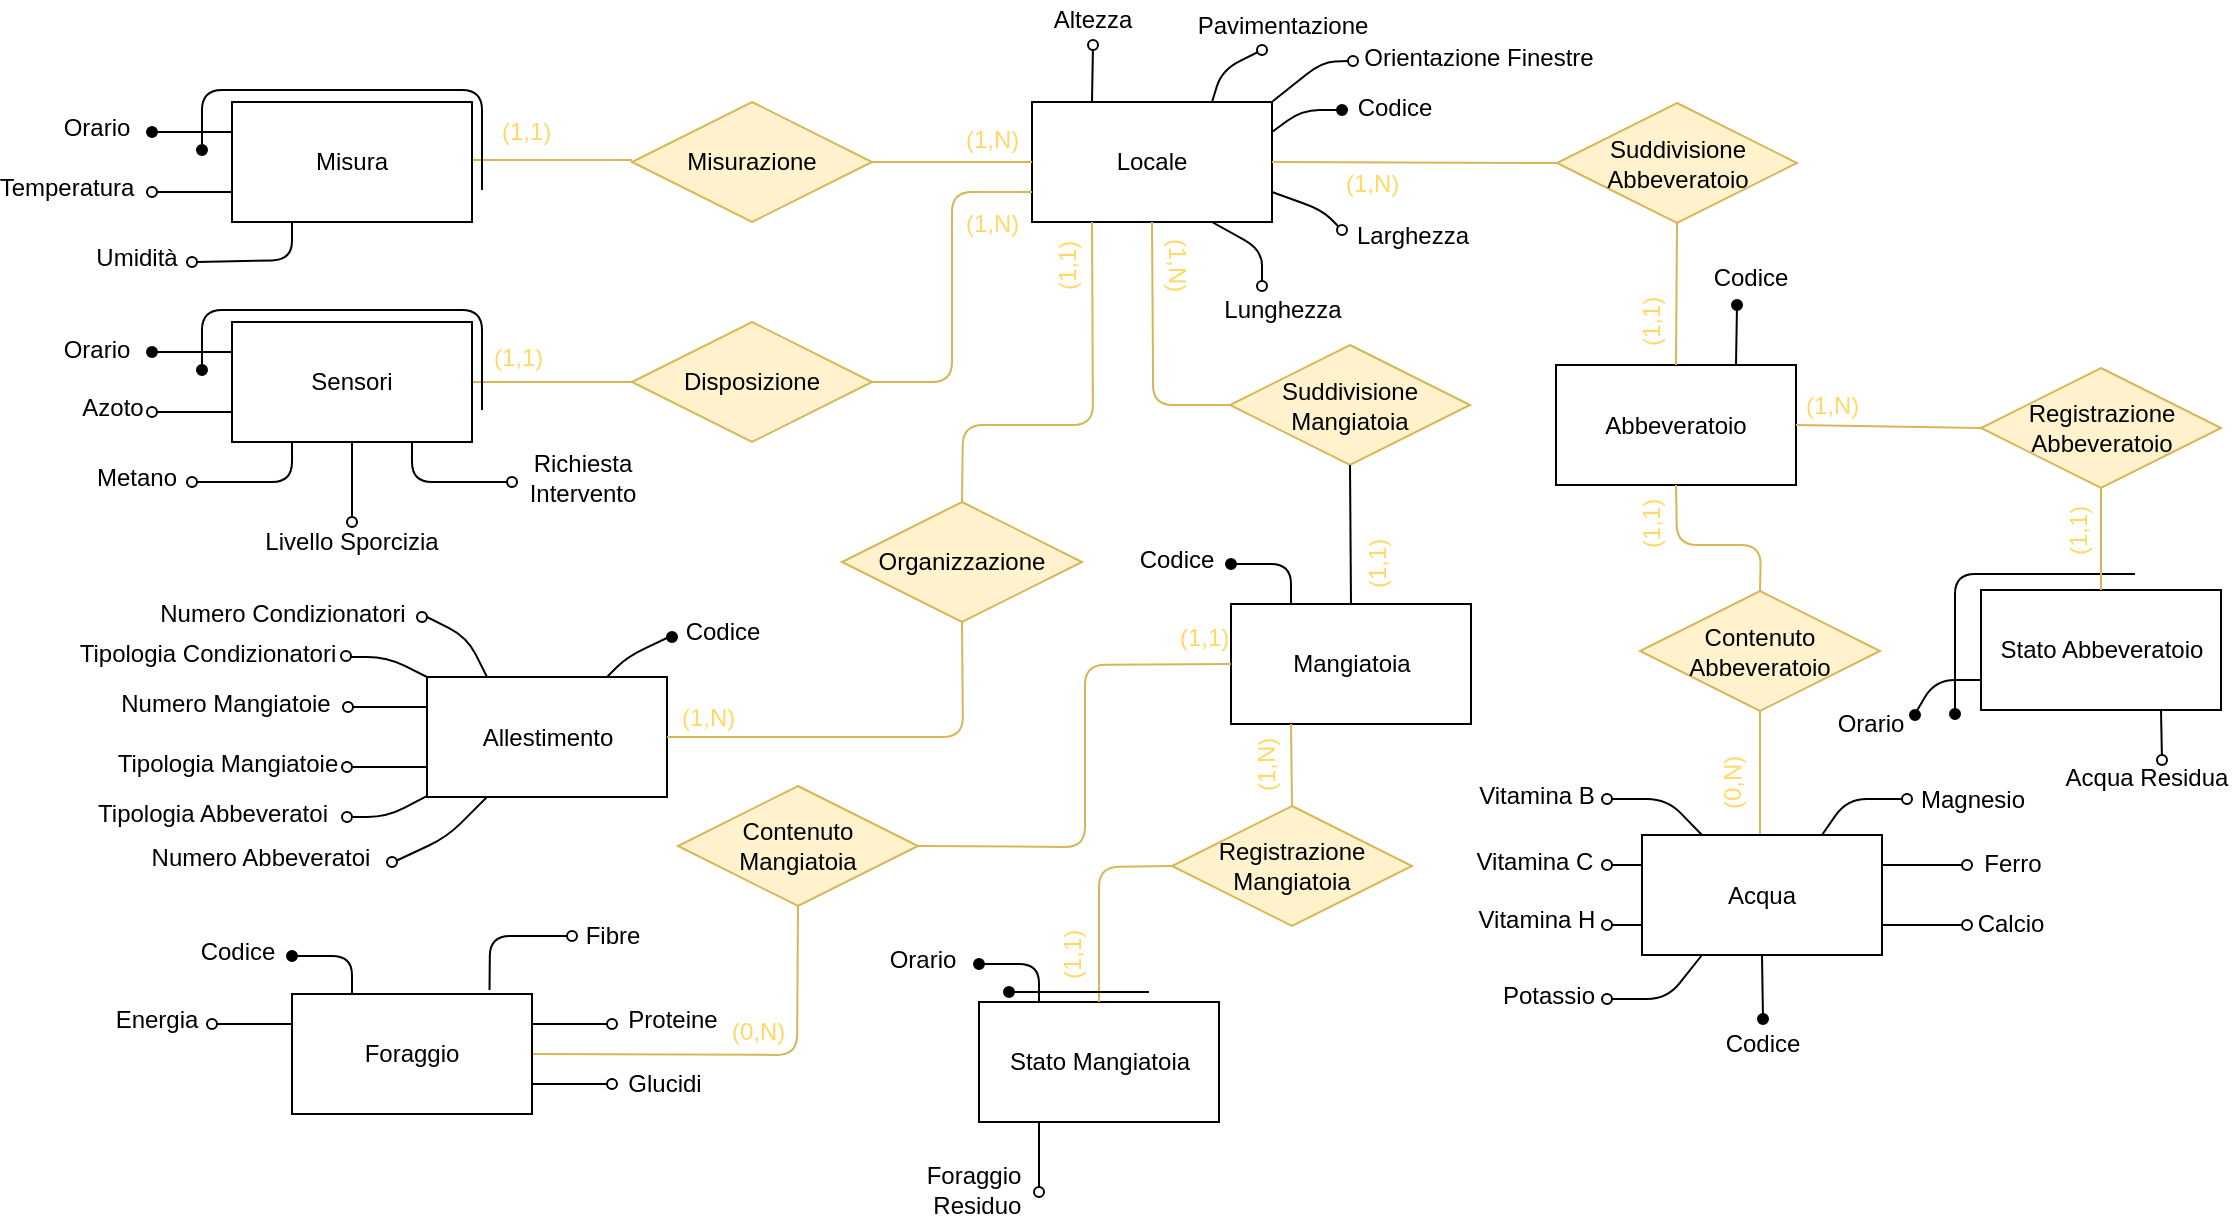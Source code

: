 <mxfile version="12.1.0" type="device" pages="1"><diagram id="N286xA00aJkE12AmxvrS" name="Page-1"><mxGraphModel dx="-965" dy="-241" grid="1" gridSize="10" guides="1" tooltips="1" connect="1" arrows="1" fold="1" page="1" pageScale="1" pageWidth="1654" pageHeight="1169" math="0" shadow="0"><root><mxCell id="0"/><mxCell id="1" parent="0"/><mxCell id="lcgIWPVXvWlQj9wDEpkj-109" value="&lt;font style=&quot;font-size: 12px&quot;&gt;Codice&lt;/font&gt;" style="text;html=1;strokeColor=none;fillColor=none;align=center;verticalAlign=middle;whiteSpace=wrap;rounded=0;" parent="1" vertex="1"><mxGeometry x="2108" y="1596" width="45" height="20" as="geometry"/></mxCell><mxCell id="Yu1iAKXQhkWqBQkgz5I7-27" value="Locale" style="rounded=0;whiteSpace=wrap;html=1;" parent="1" vertex="1"><mxGeometry x="2285" y="1341" width="120" height="60" as="geometry"/></mxCell><mxCell id="Yu1iAKXQhkWqBQkgz5I7-47" value="" style="endArrow=none;html=1;exitX=0;exitY=0.75;exitDx=0;exitDy=0;fillColor=#fff2cc;strokeColor=#d6b656;" parent="1" source="Yu1iAKXQhkWqBQkgz5I7-27" edge="1"><mxGeometry width="50" height="50" relative="1" as="geometry"><mxPoint x="2285" y="1380" as="sourcePoint"/><mxPoint x="2205" y="1481" as="targetPoint"/><Array as="points"><mxPoint x="2245" y="1386"/><mxPoint x="2245" y="1481"/></Array></mxGeometry></mxCell><mxCell id="Yu1iAKXQhkWqBQkgz5I7-48" value="Disposizione" style="rhombus;whiteSpace=wrap;html=1;strokeColor=#d6b656;fillColor=#fff2cc;" parent="1" vertex="1"><mxGeometry x="2085" y="1451" width="120" height="60" as="geometry"/></mxCell><mxCell id="Yu1iAKXQhkWqBQkgz5I7-49" value="Misurazione" style="rhombus;whiteSpace=wrap;html=1;strokeColor=#d6b656;fillColor=#fff2cc;" parent="1" vertex="1"><mxGeometry x="2085" y="1341" width="120" height="60" as="geometry"/></mxCell><mxCell id="Yu1iAKXQhkWqBQkgz5I7-50" value="" style="endArrow=none;html=1;exitX=0;exitY=0.5;exitDx=0;exitDy=0;fillColor=#fff2cc;strokeColor=#d6b656;entryX=1;entryY=0.5;entryDx=0;entryDy=0;" parent="1" source="Yu1iAKXQhkWqBQkgz5I7-48" target="Yu1iAKXQhkWqBQkgz5I7-53" edge="1"><mxGeometry width="50" height="50" relative="1" as="geometry"><mxPoint x="2045" y="1461" as="sourcePoint"/><mxPoint x="2005" y="1421" as="targetPoint"/></mxGeometry></mxCell><mxCell id="Yu1iAKXQhkWqBQkgz5I7-51" value="" style="endArrow=none;html=1;exitX=0;exitY=0.5;exitDx=0;exitDy=0;fillColor=#fff2cc;strokeColor=#d6b656;" parent="1" edge="1"><mxGeometry width="50" height="50" relative="1" as="geometry"><mxPoint x="2085" y="1370" as="sourcePoint"/><mxPoint x="2005" y="1370" as="targetPoint"/></mxGeometry></mxCell><mxCell id="Yu1iAKXQhkWqBQkgz5I7-52" value="Misura" style="rounded=0;whiteSpace=wrap;html=1;" parent="1" vertex="1"><mxGeometry x="1885" y="1341" width="120" height="60" as="geometry"/></mxCell><mxCell id="Yu1iAKXQhkWqBQkgz5I7-53" value="Sensori" style="rounded=0;whiteSpace=wrap;html=1;" parent="1" vertex="1"><mxGeometry x="1885" y="1451" width="120" height="60" as="geometry"/></mxCell><mxCell id="Yu1iAKXQhkWqBQkgz5I7-54" value="Organizzazione" style="rhombus;whiteSpace=wrap;html=1;strokeColor=#d6b656;fillColor=#fff2cc;" parent="1" vertex="1"><mxGeometry x="2190" y="1541" width="120" height="60" as="geometry"/></mxCell><mxCell id="Yu1iAKXQhkWqBQkgz5I7-56" value="" style="endArrow=none;html=1;entryX=0.5;entryY=0;entryDx=0;entryDy=0;fillColor=#fff2cc;strokeColor=#d6b656;exitX=0.25;exitY=1;exitDx=0;exitDy=0;" parent="1" source="Yu1iAKXQhkWqBQkgz5I7-27" edge="1" target="Yu1iAKXQhkWqBQkgz5I7-54"><mxGeometry width="50" height="50" relative="1" as="geometry"><mxPoint x="2345" y="1481" as="sourcePoint"/><mxPoint x="2345" y="1481" as="targetPoint"/><Array as="points"><mxPoint x="2315.5" y="1502.5"/><mxPoint x="2250.5" y="1502.5"/></Array></mxGeometry></mxCell><mxCell id="Yu1iAKXQhkWqBQkgz5I7-58" value="Allestimento" style="rounded=0;whiteSpace=wrap;html=1;" parent="1" vertex="1"><mxGeometry x="1982.5" y="1628.5" width="120" height="60" as="geometry"/></mxCell><mxCell id="Yu1iAKXQhkWqBQkgz5I7-64" value="Abbeveratoio" style="rounded=0;whiteSpace=wrap;html=1;" parent="1" vertex="1"><mxGeometry x="2547" y="1472.5" width="120" height="60" as="geometry"/></mxCell><mxCell id="Yu1iAKXQhkWqBQkgz5I7-66" value="Mangiatoia" style="rounded=0;whiteSpace=wrap;html=1;" parent="1" vertex="1"><mxGeometry x="2384.5" y="1592" width="120" height="60" as="geometry"/></mxCell><mxCell id="Yu1iAKXQhkWqBQkgz5I7-68" value="Registrazione&lt;br&gt;Mangiatoia" style="rhombus;whiteSpace=wrap;html=1;strokeColor=#d6b656;fillColor=#fff2cc;" parent="1" vertex="1"><mxGeometry x="2355" y="1693" width="120" height="60" as="geometry"/></mxCell><mxCell id="Yu1iAKXQhkWqBQkgz5I7-69" value="Stato Mangiatoia" style="rounded=0;whiteSpace=wrap;html=1;" parent="1" vertex="1"><mxGeometry x="2258.5" y="1791" width="120" height="60" as="geometry"/></mxCell><mxCell id="Yu1iAKXQhkWqBQkgz5I7-70" value="" style="endArrow=none;html=1;entryX=0.5;entryY=0;entryDx=0;entryDy=0;fillColor=#fff2cc;strokeColor=#d6b656;exitX=0;exitY=0.5;exitDx=0;exitDy=0;" parent="1" edge="1" target="Yu1iAKXQhkWqBQkgz5I7-69" source="Yu1iAKXQhkWqBQkgz5I7-68"><mxGeometry width="50" height="50" relative="1" as="geometry"><mxPoint x="2584.5" y="1811" as="sourcePoint"/><mxPoint x="2584.5" y="1731" as="targetPoint"/><Array as="points"><mxPoint x="2318.5" y="1723.5"/></Array></mxGeometry></mxCell><mxCell id="Yu1iAKXQhkWqBQkgz5I7-71" value="" style="endArrow=none;html=1;entryX=0;entryY=0.5;entryDx=0;entryDy=0;fillColor=#fff2cc;strokeColor=#d6b656;exitX=1;exitY=0.5;exitDx=0;exitDy=0;" parent="1" source="Yu1iAKXQhkWqBQkgz5I7-72" target="Yu1iAKXQhkWqBQkgz5I7-66" edge="1"><mxGeometry width="50" height="50" relative="1" as="geometry"><mxPoint x="2304.5" y="1672" as="sourcePoint"/><mxPoint x="2234.5" y="1621" as="targetPoint"/><Array as="points"><mxPoint x="2311.5" y="1713.5"/><mxPoint x="2311.5" y="1622.5"/></Array></mxGeometry></mxCell><mxCell id="Yu1iAKXQhkWqBQkgz5I7-72" value="Contenuto&lt;br&gt;Mangiatoia" style="rhombus;whiteSpace=wrap;html=1;strokeColor=#d6b656;fillColor=#fff2cc;" parent="1" vertex="1"><mxGeometry x="2108" y="1683" width="120" height="60" as="geometry"/></mxCell><mxCell id="Yu1iAKXQhkWqBQkgz5I7-73" value="" style="endArrow=none;html=1;entryX=1;entryY=0.5;entryDx=0;entryDy=0;fillColor=#fff2cc;strokeColor=#d6b656;exitX=0.5;exitY=1;exitDx=0;exitDy=0;" parent="1" source="Yu1iAKXQhkWqBQkgz5I7-72" edge="1" target="Yu1iAKXQhkWqBQkgz5I7-74"><mxGeometry width="50" height="50" relative="1" as="geometry"><mxPoint x="2304.5" y="1811" as="sourcePoint"/><mxPoint x="2304.5" y="1811" as="targetPoint"/><Array as="points"><mxPoint x="2167.5" y="1817.5"/></Array></mxGeometry></mxCell><mxCell id="Yu1iAKXQhkWqBQkgz5I7-74" value="Foraggio" style="rounded=0;whiteSpace=wrap;html=1;" parent="1" vertex="1"><mxGeometry x="1915" y="1787" width="120" height="60" as="geometry"/></mxCell><mxCell id="Yu1iAKXQhkWqBQkgz5I7-137" value="" style="endArrow=none;html=1;entryX=0;entryY=0.5;entryDx=0;entryDy=0;fillColor=#fff2cc;strokeColor=#d6b656;" parent="1" target="Yu1iAKXQhkWqBQkgz5I7-27" edge="1"><mxGeometry width="50" height="50" relative="1" as="geometry"><mxPoint x="2205" y="1371" as="sourcePoint"/><mxPoint x="2245" y="1361" as="targetPoint"/></mxGeometry></mxCell><mxCell id="lcgIWPVXvWlQj9wDEpkj-84" value="&lt;font style=&quot;font-size: 12px&quot;&gt;Codice&lt;/font&gt;" style="text;html=1;strokeColor=none;fillColor=none;align=center;verticalAlign=middle;whiteSpace=wrap;rounded=0;" parent="1" vertex="1"><mxGeometry x="2443.5" y="1333.5" width="45" height="20" as="geometry"/></mxCell><mxCell id="lcgIWPVXvWlQj9wDEpkj-94" value="&lt;font style=&quot;font-size: 12px&quot;&gt;Larghezza&lt;/font&gt;" style="text;html=1;strokeColor=none;fillColor=none;align=center;verticalAlign=middle;whiteSpace=wrap;rounded=0;" parent="1" vertex="1"><mxGeometry x="2452.5" y="1397.5" width="45" height="20" as="geometry"/></mxCell><mxCell id="lcgIWPVXvWlQj9wDEpkj-97" value="&lt;font style=&quot;font-size: 12px&quot;&gt;Lunghezza&lt;/font&gt;" style="text;html=1;strokeColor=none;fillColor=none;align=center;verticalAlign=middle;whiteSpace=wrap;rounded=0;" parent="1" vertex="1"><mxGeometry x="2388" y="1435" width="45" height="20" as="geometry"/></mxCell><mxCell id="lcgIWPVXvWlQj9wDEpkj-100" value="&lt;font style=&quot;font-size: 12px&quot;&gt;Altezza&lt;/font&gt;" style="text;html=1;strokeColor=none;fillColor=none;align=center;verticalAlign=middle;whiteSpace=wrap;rounded=0;" parent="1" vertex="1"><mxGeometry x="2293" y="1290" width="45" height="20" as="geometry"/></mxCell><mxCell id="lcgIWPVXvWlQj9wDEpkj-102" value="" style="ellipse;whiteSpace=wrap;html=1;aspect=fixed;" parent="1" vertex="1"><mxGeometry x="2443.0" y="1318" width="5" height="5" as="geometry"/></mxCell><mxCell id="lcgIWPVXvWlQj9wDEpkj-103" value="&lt;font style=&quot;font-size: 12px&quot;&gt;Orientazione Finestre&lt;/font&gt;" style="text;html=1;strokeColor=none;fillColor=none;align=center;verticalAlign=middle;whiteSpace=wrap;rounded=0;" parent="1" vertex="1"><mxGeometry x="2440" y="1308.5" width="137" height="20" as="geometry"/></mxCell><mxCell id="lcgIWPVXvWlQj9wDEpkj-105" value="&lt;font style=&quot;font-size: 12px&quot;&gt;Pavimentazione&lt;/font&gt;" style="text;html=1;strokeColor=none;fillColor=none;align=center;verticalAlign=middle;whiteSpace=wrap;rounded=0;" parent="1" vertex="1"><mxGeometry x="2387.5" y="1293" width="45" height="20" as="geometry"/></mxCell><mxCell id="lcgIWPVXvWlQj9wDEpkj-107" value="" style="endArrow=none;html=1;exitX=0.75;exitY=0;exitDx=0;exitDy=0;" parent="1" source="Yu1iAKXQhkWqBQkgz5I7-58" edge="1"><mxGeometry width="50" height="50" relative="1" as="geometry"><mxPoint x="2052.5" y="1628.5" as="sourcePoint"/><mxPoint x="2103.5" y="1608.5" as="targetPoint"/><Array as="points"><mxPoint x="2082.5" y="1618.5"/></Array></mxGeometry></mxCell><mxCell id="lcgIWPVXvWlQj9wDEpkj-108" value="" style="ellipse;whiteSpace=wrap;html=1;aspect=fixed;fillColor=#080808;" parent="1" vertex="1"><mxGeometry x="2102.5" y="1606" width="5" height="5" as="geometry"/></mxCell><mxCell id="lcgIWPVXvWlQj9wDEpkj-115" value="&lt;font style=&quot;font-size: 12px&quot;&gt;Numero Mangiatoie&lt;/font&gt;" style="text;html=1;strokeColor=none;fillColor=none;align=center;verticalAlign=middle;whiteSpace=wrap;rounded=0;" parent="1" vertex="1"><mxGeometry x="1827.5" y="1631.5" width="108" height="20" as="geometry"/></mxCell><mxCell id="lcgIWPVXvWlQj9wDEpkj-123" value="" style="endArrow=none;html=1;entryX=0;entryY=0.25;entryDx=0;entryDy=0;" parent="1" target="Yu1iAKXQhkWqBQkgz5I7-58" edge="1"><mxGeometry width="50" height="50" relative="1" as="geometry"><mxPoint x="1942.5" y="1643.5" as="sourcePoint"/><mxPoint x="1992.5" y="1638.5" as="targetPoint"/></mxGeometry></mxCell><mxCell id="lcgIWPVXvWlQj9wDEpkj-124" value="" style="ellipse;whiteSpace=wrap;html=1;aspect=fixed;" parent="1" vertex="1"><mxGeometry x="1940.5" y="1641" width="5" height="5" as="geometry"/></mxCell><mxCell id="lcgIWPVXvWlQj9wDEpkj-125" value="" style="endArrow=none;html=1;entryX=0;entryY=0.75;entryDx=0;entryDy=0;" parent="1" target="Yu1iAKXQhkWqBQkgz5I7-58" edge="1"><mxGeometry width="50" height="50" relative="1" as="geometry"><mxPoint x="1942.5" y="1673.5" as="sourcePoint"/><mxPoint x="1962.5" y="1658.5" as="targetPoint"/></mxGeometry></mxCell><mxCell id="lcgIWPVXvWlQj9wDEpkj-126" value="&lt;font style=&quot;font-size: 12px&quot;&gt;Tipologia Mangiatoie&lt;/font&gt;" style="text;html=1;strokeColor=none;fillColor=none;align=center;verticalAlign=middle;whiteSpace=wrap;rounded=0;" parent="1" vertex="1"><mxGeometry x="1822.5" y="1661.5" width="120" height="20" as="geometry"/></mxCell><mxCell id="lcgIWPVXvWlQj9wDEpkj-127" value="" style="ellipse;whiteSpace=wrap;html=1;aspect=fixed;" parent="1" vertex="1"><mxGeometry x="1940.0" y="1671" width="5" height="5" as="geometry"/></mxCell><mxCell id="lcgIWPVXvWlQj9wDEpkj-128" value="" style="endArrow=none;html=1;exitX=0.774;exitY=0.452;exitDx=0;exitDy=0;exitPerimeter=0;" parent="1" source="lcgIWPVXvWlQj9wDEpkj-129" edge="1"><mxGeometry width="50" height="50" relative="1" as="geometry"><mxPoint x="2012.5" y="1728.5" as="sourcePoint"/><mxPoint x="2012.5" y="1688.5" as="targetPoint"/><Array as="points"><mxPoint x="1992.5" y="1708.5"/></Array></mxGeometry></mxCell><mxCell id="lcgIWPVXvWlQj9wDEpkj-129" value="" style="ellipse;whiteSpace=wrap;html=1;aspect=fixed;" parent="1" vertex="1"><mxGeometry x="1962.5" y="1718.5" width="5" height="5" as="geometry"/></mxCell><mxCell id="lcgIWPVXvWlQj9wDEpkj-130" value="&lt;font style=&quot;font-size: 12px&quot;&gt;Numero Abbeveratoi&lt;/font&gt;" style="text;html=1;strokeColor=none;fillColor=none;align=center;verticalAlign=middle;whiteSpace=wrap;rounded=0;" parent="1" vertex="1"><mxGeometry x="1842.5" y="1708.5" width="113" height="20" as="geometry"/></mxCell><mxCell id="lcgIWPVXvWlQj9wDEpkj-133" value="" style="endArrow=none;html=1;entryX=-0.001;entryY=0.992;entryDx=0;entryDy=0;entryPerimeter=0;" parent="1" target="Yu1iAKXQhkWqBQkgz5I7-58" edge="1"><mxGeometry width="50" height="50" relative="1" as="geometry"><mxPoint x="1942.5" y="1698.5" as="sourcePoint"/><mxPoint x="1982.5" y="1708.5" as="targetPoint"/><Array as="points"><mxPoint x="1962.5" y="1698.5"/></Array></mxGeometry></mxCell><mxCell id="lcgIWPVXvWlQj9wDEpkj-134" value="" style="ellipse;whiteSpace=wrap;html=1;aspect=fixed;" parent="1" vertex="1"><mxGeometry x="1940.0" y="1696" width="5" height="5" as="geometry"/></mxCell><mxCell id="lcgIWPVXvWlQj9wDEpkj-135" value="&lt;font style=&quot;font-size: 12px&quot;&gt;Tipologia Abbeveratoi&lt;/font&gt;" style="text;html=1;strokeColor=none;fillColor=none;align=center;verticalAlign=middle;whiteSpace=wrap;rounded=0;" parent="1" vertex="1"><mxGeometry x="1812.5" y="1686.5" width="125" height="20" as="geometry"/></mxCell><mxCell id="lcgIWPVXvWlQj9wDEpkj-136" value="" style="endArrow=none;html=1;exitX=0.25;exitY=0;exitDx=0;exitDy=0;" parent="1" source="Yu1iAKXQhkWqBQkgz5I7-58" edge="1"><mxGeometry width="50" height="50" relative="1" as="geometry"><mxPoint x="1962.5" y="1628.5" as="sourcePoint"/><mxPoint x="1982.5" y="1598.5" as="targetPoint"/><Array as="points"><mxPoint x="2002.5" y="1608.5"/></Array></mxGeometry></mxCell><mxCell id="lcgIWPVXvWlQj9wDEpkj-137" value="" style="ellipse;whiteSpace=wrap;html=1;aspect=fixed;" parent="1" vertex="1"><mxGeometry x="1977.5" y="1596" width="5" height="5" as="geometry"/></mxCell><mxCell id="lcgIWPVXvWlQj9wDEpkj-138" value="&lt;font style=&quot;font-size: 12px&quot;&gt;Numero Condizionatori&lt;/font&gt;" style="text;html=1;strokeColor=none;fillColor=none;align=center;verticalAlign=middle;whiteSpace=wrap;rounded=0;" parent="1" vertex="1"><mxGeometry x="1846.5" y="1586.5" width="127" height="20" as="geometry"/></mxCell><mxCell id="lcgIWPVXvWlQj9wDEpkj-139" value="" style="endArrow=none;html=1;" parent="1" edge="1"><mxGeometry width="50" height="50" relative="1" as="geometry"><mxPoint x="1942.5" y="1618.5" as="sourcePoint"/><mxPoint x="1982.5" y="1628.5" as="targetPoint"/><Array as="points"><mxPoint x="1962.5" y="1618.5"/></Array></mxGeometry></mxCell><mxCell id="lcgIWPVXvWlQj9wDEpkj-140" value="" style="ellipse;whiteSpace=wrap;html=1;aspect=fixed;" parent="1" vertex="1"><mxGeometry x="1939.5" y="1615.5" width="5" height="5" as="geometry"/></mxCell><mxCell id="lcgIWPVXvWlQj9wDEpkj-141" value="&lt;font style=&quot;font-size: 12px&quot;&gt;Tipologia Condizionatori&lt;/font&gt;" style="text;html=1;strokeColor=none;fillColor=none;align=center;verticalAlign=middle;whiteSpace=wrap;rounded=0;" parent="1" vertex="1"><mxGeometry x="1802.5" y="1606.5" width="140" height="20" as="geometry"/></mxCell><mxCell id="lcgIWPVXvWlQj9wDEpkj-142" value="" style="endArrow=none;html=1;exitX=0.25;exitY=0;exitDx=0;exitDy=0;" parent="1" source="Yu1iAKXQhkWqBQkgz5I7-66" target="lcgIWPVXvWlQj9wDEpkj-144" edge="1"><mxGeometry width="50" height="50" relative="1" as="geometry"><mxPoint x="2374.5" y="1602" as="sourcePoint"/><mxPoint x="2384.5" y="1572" as="targetPoint"/><Array as="points"><mxPoint x="2414.5" y="1572"/></Array></mxGeometry></mxCell><mxCell id="lcgIWPVXvWlQj9wDEpkj-144" value="" style="ellipse;whiteSpace=wrap;html=1;aspect=fixed;fillColor=#000000;" parent="1" vertex="1"><mxGeometry x="2382" y="1569.5" width="5" height="5" as="geometry"/></mxCell><mxCell id="lcgIWPVXvWlQj9wDEpkj-145" value="&lt;font style=&quot;font-size: 12px&quot;&gt;Codice&lt;/font&gt;" style="text;html=1;strokeColor=none;fillColor=none;align=center;verticalAlign=middle;whiteSpace=wrap;rounded=0;" parent="1" vertex="1"><mxGeometry x="2334.5" y="1559.5" width="45" height="20" as="geometry"/></mxCell><mxCell id="lcgIWPVXvWlQj9wDEpkj-146" value="" style="endArrow=none;html=1;exitX=0.823;exitY=-0.033;exitDx=0;exitDy=0;exitPerimeter=0;" parent="1" source="Yu1iAKXQhkWqBQkgz5I7-74" target="lcgIWPVXvWlQj9wDEpkj-147" edge="1"><mxGeometry width="50" height="50" relative="1" as="geometry"><mxPoint x="1995" y="1798" as="sourcePoint"/><mxPoint x="2055" y="1758" as="targetPoint"/><Array as="points"><mxPoint x="2014" y="1758"/></Array></mxGeometry></mxCell><mxCell id="lcgIWPVXvWlQj9wDEpkj-147" value="" style="ellipse;whiteSpace=wrap;html=1;aspect=fixed;fillColor=#ffffff;" parent="1" vertex="1"><mxGeometry x="2052.5" y="1755.5" width="5" height="5" as="geometry"/></mxCell><mxCell id="lcgIWPVXvWlQj9wDEpkj-150" value="&lt;font style=&quot;font-size: 12px&quot;&gt;Fibre&lt;/font&gt;" style="text;html=1;strokeColor=none;fillColor=none;align=center;verticalAlign=middle;whiteSpace=wrap;rounded=0;" parent="1" vertex="1"><mxGeometry x="2052.5" y="1748" width="45" height="20" as="geometry"/></mxCell><mxCell id="lcgIWPVXvWlQj9wDEpkj-151" value="" style="endArrow=none;html=1;exitX=1;exitY=0.25;exitDx=0;exitDy=0;" parent="1" source="Yu1iAKXQhkWqBQkgz5I7-74" target="lcgIWPVXvWlQj9wDEpkj-152" edge="1"><mxGeometry width="50" height="50" relative="1" as="geometry"><mxPoint x="2085" y="1858" as="sourcePoint"/><mxPoint x="2075" y="1802" as="targetPoint"/></mxGeometry></mxCell><mxCell id="lcgIWPVXvWlQj9wDEpkj-152" value="" style="ellipse;whiteSpace=wrap;html=1;aspect=fixed;fillColor=#ffffff;" parent="1" vertex="1"><mxGeometry x="2072.5" y="1799.5" width="5" height="5" as="geometry"/></mxCell><mxCell id="lcgIWPVXvWlQj9wDEpkj-153" value="&lt;font style=&quot;font-size: 12px&quot;&gt;Proteine&lt;/font&gt;" style="text;html=1;strokeColor=none;fillColor=none;align=center;verticalAlign=middle;whiteSpace=wrap;rounded=0;" parent="1" vertex="1"><mxGeometry x="2082.5" y="1789.5" width="45" height="20" as="geometry"/></mxCell><mxCell id="lcgIWPVXvWlQj9wDEpkj-154" value="" style="endArrow=none;html=1;exitX=1;exitY=0.75;exitDx=0;exitDy=0;" parent="1" source="Yu1iAKXQhkWqBQkgz5I7-74" target="lcgIWPVXvWlQj9wDEpkj-155" edge="1"><mxGeometry width="50" height="50" relative="1" as="geometry"><mxPoint x="2035" y="1898" as="sourcePoint"/><mxPoint x="2075" y="1832" as="targetPoint"/></mxGeometry></mxCell><mxCell id="lcgIWPVXvWlQj9wDEpkj-155" value="" style="ellipse;whiteSpace=wrap;html=1;aspect=fixed;fillColor=#ffffff;" parent="1" vertex="1"><mxGeometry x="2072.5" y="1829.5" width="5" height="5" as="geometry"/></mxCell><mxCell id="lcgIWPVXvWlQj9wDEpkj-156" value="&lt;font style=&quot;font-size: 12px&quot;&gt;Glucidi&lt;/font&gt;" style="text;html=1;strokeColor=none;fillColor=none;align=center;verticalAlign=middle;whiteSpace=wrap;rounded=0;" parent="1" vertex="1"><mxGeometry x="2079" y="1822" width="45" height="20" as="geometry"/></mxCell><mxCell id="lcgIWPVXvWlQj9wDEpkj-159" value="&lt;font style=&quot;font-size: 12px&quot;&gt;Foraggio&lt;br&gt;&amp;nbsp;Residuo&lt;/font&gt;" style="text;html=1;strokeColor=none;fillColor=none;align=center;verticalAlign=middle;whiteSpace=wrap;rounded=0;" parent="1" vertex="1"><mxGeometry x="2231" y="1874.5" width="50" height="20" as="geometry"/></mxCell><mxCell id="lcgIWPVXvWlQj9wDEpkj-161" value="" style="endArrow=none;html=1;exitX=0.25;exitY=0;exitDx=0;exitDy=0;" parent="1" source="Yu1iAKXQhkWqBQkgz5I7-69" target="lcgIWPVXvWlQj9wDEpkj-162" edge="1"><mxGeometry width="50" height="50" relative="1" as="geometry"><mxPoint x="2218.5" y="1792" as="sourcePoint"/><mxPoint x="2258.5" y="1772" as="targetPoint"/><Array as="points"><mxPoint x="2288.5" y="1772"/></Array></mxGeometry></mxCell><mxCell id="lcgIWPVXvWlQj9wDEpkj-162" value="" style="ellipse;whiteSpace=wrap;html=1;aspect=fixed;fillColor=#000000;" parent="1" vertex="1"><mxGeometry x="2256" y="1769.5" width="5" height="5" as="geometry"/></mxCell><mxCell id="lcgIWPVXvWlQj9wDEpkj-163" value="" style="endArrow=none;html=1;exitX=0.25;exitY=1;exitDx=0;exitDy=0;" parent="1" source="Yu1iAKXQhkWqBQkgz5I7-69" target="-AfchcOz2T6cdud4S5HX-6" edge="1"><mxGeometry width="50" height="50" relative="1" as="geometry"><mxPoint x="2261" y="1917.5" as="sourcePoint"/><mxPoint x="2288.5" y="1886" as="targetPoint"/><Array as="points"/></mxGeometry></mxCell><mxCell id="lcgIWPVXvWlQj9wDEpkj-176" value="" style="endArrow=none;html=1;exitX=0.25;exitY=0;exitDx=0;exitDy=0;" parent="1" source="Yu1iAKXQhkWqBQkgz5I7-74" target="lcgIWPVXvWlQj9wDEpkj-177" edge="1"><mxGeometry width="50" height="50" relative="1" as="geometry"><mxPoint x="1895" y="1778" as="sourcePoint"/><mxPoint x="1915" y="1768" as="targetPoint"/><Array as="points"><mxPoint x="1945" y="1768"/></Array></mxGeometry></mxCell><mxCell id="lcgIWPVXvWlQj9wDEpkj-177" value="" style="ellipse;whiteSpace=wrap;html=1;aspect=fixed;fillColor=#000000;" parent="1" vertex="1"><mxGeometry x="1912.5" y="1765.5" width="5" height="5" as="geometry"/></mxCell><mxCell id="lcgIWPVXvWlQj9wDEpkj-180" value="&lt;font style=&quot;font-size: 12px&quot;&gt;Codice&lt;/font&gt;" style="text;html=1;strokeColor=none;fillColor=none;align=center;verticalAlign=middle;whiteSpace=wrap;rounded=0;" parent="1" vertex="1"><mxGeometry x="1862.5" y="1756" width="50" height="20" as="geometry"/></mxCell><mxCell id="lcgIWPVXvWlQj9wDEpkj-181" value="&lt;font&gt;&lt;font style=&quot;font-size: 12px&quot;&gt;Orario&lt;/font&gt;&lt;br&gt;&lt;/font&gt;" style="text;html=1;strokeColor=none;fillColor=none;align=center;verticalAlign=middle;whiteSpace=wrap;rounded=0;" parent="1" vertex="1"><mxGeometry x="2207.5" y="1759.5" width="45" height="20" as="geometry"/></mxCell><mxCell id="lcgIWPVXvWlQj9wDEpkj-182" value="" style="endArrow=none;html=1;entryX=0;entryY=0.25;entryDx=0;entryDy=0;" parent="1" source="lcgIWPVXvWlQj9wDEpkj-183" target="Yu1iAKXQhkWqBQkgz5I7-74" edge="1"><mxGeometry width="50" height="50" relative="1" as="geometry"><mxPoint x="1875" y="1802" as="sourcePoint"/><mxPoint x="1895" y="1828" as="targetPoint"/></mxGeometry></mxCell><mxCell id="lcgIWPVXvWlQj9wDEpkj-183" value="" style="ellipse;whiteSpace=wrap;html=1;aspect=fixed;fillColor=#ffffff;" parent="1" vertex="1"><mxGeometry x="1872.5" y="1799.5" width="5" height="5" as="geometry"/></mxCell><mxCell id="lcgIWPVXvWlQj9wDEpkj-184" value="&lt;font style=&quot;font-size: 12px&quot;&gt;Energia&lt;/font&gt;" style="text;html=1;strokeColor=none;fillColor=none;align=center;verticalAlign=middle;whiteSpace=wrap;rounded=0;" parent="1" vertex="1"><mxGeometry x="1825" y="1789.5" width="45" height="20" as="geometry"/></mxCell><mxCell id="lcgIWPVXvWlQj9wDEpkj-188" value="" style="endArrow=none;html=1;exitX=0.75;exitY=0;exitDx=0;exitDy=0;" parent="1" source="Yu1iAKXQhkWqBQkgz5I7-64" target="9r76wQlpoqPoJk7xaCrf-9" edge="1"><mxGeometry width="50" height="50" relative="1" as="geometry"><mxPoint x="2775" y="1621" as="sourcePoint"/><mxPoint x="2637.5" y="1442.5" as="targetPoint"/></mxGeometry></mxCell><mxCell id="lcgIWPVXvWlQj9wDEpkj-190" value="&lt;font style=&quot;font-size: 12px&quot;&gt;Codice&lt;/font&gt;" style="text;html=1;strokeColor=none;fillColor=none;align=center;verticalAlign=middle;whiteSpace=wrap;rounded=0;" parent="1" vertex="1"><mxGeometry x="2622" y="1418.5" width="45" height="20" as="geometry"/></mxCell><mxCell id="lcgIWPVXvWlQj9wDEpkj-200" value="" style="endArrow=none;html=1;entryX=0;entryY=0.25;entryDx=0;entryDy=0;" parent="1" source="lcgIWPVXvWlQj9wDEpkj-201" target="Yu1iAKXQhkWqBQkgz5I7-52" edge="1"><mxGeometry width="50" height="50" relative="1" as="geometry"><mxPoint x="1845" y="1356" as="sourcePoint"/><mxPoint x="1875" y="1341" as="targetPoint"/></mxGeometry></mxCell><mxCell id="lcgIWPVXvWlQj9wDEpkj-201" value="" style="ellipse;whiteSpace=wrap;html=1;aspect=fixed;fillColor=#000000;" parent="1" vertex="1"><mxGeometry x="1842.5" y="1353.5" width="5" height="5" as="geometry"/></mxCell><mxCell id="lcgIWPVXvWlQj9wDEpkj-202" value="&lt;font style=&quot;font-size: 12px&quot;&gt;Orario&lt;/font&gt;" style="text;html=1;strokeColor=none;fillColor=none;align=center;verticalAlign=middle;whiteSpace=wrap;rounded=0;" parent="1" vertex="1"><mxGeometry x="1795" y="1343.5" width="45" height="20" as="geometry"/></mxCell><mxCell id="lcgIWPVXvWlQj9wDEpkj-203" value="" style="endArrow=none;html=1;entryX=0;entryY=0.75;entryDx=0;entryDy=0;" parent="1" source="lcgIWPVXvWlQj9wDEpkj-204" target="Yu1iAKXQhkWqBQkgz5I7-52" edge="1"><mxGeometry width="50" height="50" relative="1" as="geometry"><mxPoint x="1845" y="1386" as="sourcePoint"/><mxPoint x="1895" y="1381" as="targetPoint"/></mxGeometry></mxCell><mxCell id="lcgIWPVXvWlQj9wDEpkj-204" value="" style="ellipse;whiteSpace=wrap;html=1;aspect=fixed;fillColor=#ffffff;" parent="1" vertex="1"><mxGeometry x="1842.5" y="1383.5" width="5" height="5" as="geometry"/></mxCell><mxCell id="lcgIWPVXvWlQj9wDEpkj-205" value="&lt;font style=&quot;font-size: 12px&quot;&gt;Temperatura&lt;/font&gt;" style="text;html=1;strokeColor=none;fillColor=none;align=center;verticalAlign=middle;whiteSpace=wrap;rounded=0;" parent="1" vertex="1"><mxGeometry x="1780" y="1373.5" width="45" height="20" as="geometry"/></mxCell><mxCell id="lcgIWPVXvWlQj9wDEpkj-206" value="" style="endArrow=none;html=1;entryX=0.25;entryY=1;entryDx=0;entryDy=0;" parent="1" source="lcgIWPVXvWlQj9wDEpkj-207" target="Yu1iAKXQhkWqBQkgz5I7-52" edge="1"><mxGeometry width="50" height="50" relative="1" as="geometry"><mxPoint x="1865" y="1421" as="sourcePoint"/><mxPoint x="1895" y="1401" as="targetPoint"/><Array as="points"><mxPoint x="1915" y="1420"/></Array></mxGeometry></mxCell><mxCell id="lcgIWPVXvWlQj9wDEpkj-207" value="" style="ellipse;whiteSpace=wrap;html=1;aspect=fixed;fillColor=#ffffff;" parent="1" vertex="1"><mxGeometry x="1862.5" y="1418.5" width="5" height="5" as="geometry"/></mxCell><mxCell id="lcgIWPVXvWlQj9wDEpkj-208" value="&lt;font style=&quot;font-size: 12px&quot;&gt;Umidità&lt;/font&gt;" style="text;html=1;strokeColor=none;fillColor=none;align=center;verticalAlign=middle;whiteSpace=wrap;rounded=0;" parent="1" vertex="1"><mxGeometry x="1815" y="1408.5" width="45" height="20" as="geometry"/></mxCell><mxCell id="lcgIWPVXvWlQj9wDEpkj-209" value="" style="endArrow=none;html=1;entryX=0;entryY=0.25;entryDx=0;entryDy=0;" parent="1" source="lcgIWPVXvWlQj9wDEpkj-210" target="Yu1iAKXQhkWqBQkgz5I7-53" edge="1"><mxGeometry width="50" height="50" relative="1" as="geometry"><mxPoint x="1845" y="1466" as="sourcePoint"/><mxPoint x="1865" y="1471" as="targetPoint"/></mxGeometry></mxCell><mxCell id="lcgIWPVXvWlQj9wDEpkj-210" value="" style="ellipse;whiteSpace=wrap;html=1;aspect=fixed;fillColor=#000000;" parent="1" vertex="1"><mxGeometry x="1842.5" y="1463.5" width="5" height="5" as="geometry"/></mxCell><mxCell id="lcgIWPVXvWlQj9wDEpkj-211" value="&lt;font style=&quot;font-size: 12px&quot;&gt;Orario&lt;/font&gt;" style="text;html=1;strokeColor=none;fillColor=none;align=center;verticalAlign=middle;whiteSpace=wrap;rounded=0;" parent="1" vertex="1"><mxGeometry x="1795" y="1455" width="45" height="20" as="geometry"/></mxCell><mxCell id="lcgIWPVXvWlQj9wDEpkj-212" value="" style="endArrow=none;html=1;entryX=0;entryY=0.75;entryDx=0;entryDy=0;" parent="1" source="lcgIWPVXvWlQj9wDEpkj-213" target="Yu1iAKXQhkWqBQkgz5I7-53" edge="1"><mxGeometry width="50" height="50" relative="1" as="geometry"><mxPoint x="1845" y="1496" as="sourcePoint"/><mxPoint x="1885" y="1511" as="targetPoint"/></mxGeometry></mxCell><mxCell id="lcgIWPVXvWlQj9wDEpkj-213" value="" style="ellipse;whiteSpace=wrap;html=1;aspect=fixed;fillColor=#ffffff;" parent="1" vertex="1"><mxGeometry x="1842.5" y="1493.5" width="5" height="5" as="geometry"/></mxCell><mxCell id="lcgIWPVXvWlQj9wDEpkj-214" value="&lt;font style=&quot;font-size: 12px&quot;&gt;Azoto&lt;/font&gt;" style="text;html=1;strokeColor=none;fillColor=none;align=center;verticalAlign=middle;whiteSpace=wrap;rounded=0;" parent="1" vertex="1"><mxGeometry x="1802.5" y="1483.5" width="45" height="20" as="geometry"/></mxCell><mxCell id="lcgIWPVXvWlQj9wDEpkj-215" value="" style="endArrow=none;html=1;entryX=0.25;entryY=1;entryDx=0;entryDy=0;" parent="1" source="lcgIWPVXvWlQj9wDEpkj-216" target="Yu1iAKXQhkWqBQkgz5I7-53" edge="1"><mxGeometry width="50" height="50" relative="1" as="geometry"><mxPoint x="1865" y="1531" as="sourcePoint"/><mxPoint x="1915" y="1521" as="targetPoint"/><Array as="points"><mxPoint x="1915" y="1531"/></Array></mxGeometry></mxCell><mxCell id="lcgIWPVXvWlQj9wDEpkj-216" value="" style="ellipse;whiteSpace=wrap;html=1;aspect=fixed;fillColor=#ffffff;" parent="1" vertex="1"><mxGeometry x="1862.5" y="1528.5" width="5" height="5" as="geometry"/></mxCell><mxCell id="lcgIWPVXvWlQj9wDEpkj-217" value="&lt;font style=&quot;font-size: 12px&quot;&gt;Metano&lt;/font&gt;" style="text;html=1;strokeColor=none;fillColor=none;align=center;verticalAlign=middle;whiteSpace=wrap;rounded=0;" parent="1" vertex="1"><mxGeometry x="1815" y="1518.5" width="45" height="20" as="geometry"/></mxCell><mxCell id="lcgIWPVXvWlQj9wDEpkj-218" value="" style="endArrow=none;html=1;entryX=0.5;entryY=1;entryDx=0;entryDy=0;" parent="1" source="lcgIWPVXvWlQj9wDEpkj-219" target="Yu1iAKXQhkWqBQkgz5I7-53" edge="1"><mxGeometry width="50" height="50" relative="1" as="geometry"><mxPoint x="1945" y="1551" as="sourcePoint"/><mxPoint x="1975" y="1511" as="targetPoint"/></mxGeometry></mxCell><mxCell id="lcgIWPVXvWlQj9wDEpkj-219" value="" style="ellipse;whiteSpace=wrap;html=1;aspect=fixed;fillColor=#ffffff;" parent="1" vertex="1"><mxGeometry x="1942.5" y="1548.5" width="5" height="5" as="geometry"/></mxCell><mxCell id="lcgIWPVXvWlQj9wDEpkj-220" value="&lt;font style=&quot;font-size: 12px&quot;&gt;Livello Sporcizia&lt;/font&gt;" style="text;html=1;strokeColor=none;fillColor=none;align=center;verticalAlign=middle;whiteSpace=wrap;rounded=0;" parent="1" vertex="1"><mxGeometry x="1888" y="1551" width="114" height="20" as="geometry"/></mxCell><mxCell id="lcgIWPVXvWlQj9wDEpkj-221" value="" style="endArrow=none;html=1;entryX=0.75;entryY=1;entryDx=0;entryDy=0;" parent="1" source="lcgIWPVXvWlQj9wDEpkj-222" target="Yu1iAKXQhkWqBQkgz5I7-53" edge="1"><mxGeometry width="50" height="50" relative="1" as="geometry"><mxPoint x="2025" y="1531" as="sourcePoint"/><mxPoint x="2035" y="1511" as="targetPoint"/><Array as="points"><mxPoint x="1975" y="1531"/></Array></mxGeometry></mxCell><mxCell id="lcgIWPVXvWlQj9wDEpkj-222" value="" style="ellipse;whiteSpace=wrap;html=1;aspect=fixed;fillColor=#ffffff;" parent="1" vertex="1"><mxGeometry x="2022.5" y="1528.5" width="5" height="5" as="geometry"/></mxCell><mxCell id="lcgIWPVXvWlQj9wDEpkj-223" value="&lt;font style=&quot;font-size: 12px&quot;&gt;Richiesta Intervento&lt;/font&gt;" style="text;html=1;strokeColor=none;fillColor=none;align=center;verticalAlign=middle;whiteSpace=wrap;rounded=0;" parent="1" vertex="1"><mxGeometry x="2037.5" y="1519" width="45" height="20" as="geometry"/></mxCell><mxCell id="lZLJIxHPjuC8n5wMZLHl-10" value="(1,N)" style="text;html=1;resizable=0;points=[];autosize=1;align=left;verticalAlign=top;spacingTop=-4;fontColor=#FFD966;" parent="1" vertex="1"><mxGeometry x="2250" y="1391.5" width="40" height="20" as="geometry"/></mxCell><mxCell id="lZLJIxHPjuC8n5wMZLHl-12" value="(1,1)" style="text;html=1;resizable=0;points=[];autosize=1;align=left;verticalAlign=top;spacingTop=-4;fontColor=#FFD966;" parent="1" vertex="1"><mxGeometry x="2013.5" y="1458.5" width="40" height="20" as="geometry"/></mxCell><mxCell id="lZLJIxHPjuC8n5wMZLHl-20" value="(1,N)" style="text;html=1;resizable=0;points=[];autosize=1;align=left;verticalAlign=top;spacingTop=-4;fontColor=#FFD966;rotation=-90;" parent="1" vertex="1"><mxGeometry x="2382" y="1657.5" width="40" height="20" as="geometry"/></mxCell><mxCell id="lZLJIxHPjuC8n5wMZLHl-21" value="(1,1)" style="text;html=1;resizable=0;points=[];autosize=1;align=left;verticalAlign=top;spacingTop=-4;rotation=-90;fontColor=#FFD966;" parent="1" vertex="1"><mxGeometry x="2285.5" y="1752" width="40" height="20" as="geometry"/></mxCell><mxCell id="lZLJIxHPjuC8n5wMZLHl-22" value="(1,1)" style="text;html=1;resizable=0;points=[];autosize=1;align=left;verticalAlign=top;spacingTop=-4;fontColor=#FFD966;rotation=0;" parent="1" vertex="1"><mxGeometry x="2357" y="1598.5" width="40" height="20" as="geometry"/></mxCell><mxCell id="lZLJIxHPjuC8n5wMZLHl-23" value="(0,N)" style="text;html=1;resizable=0;points=[];autosize=1;align=left;verticalAlign=top;spacingTop=-4;rotation=0;fontColor=#FFD966;" parent="1" vertex="1"><mxGeometry x="2133" y="1796" width="40" height="20" as="geometry"/></mxCell><mxCell id="lZLJIxHPjuC8n5wMZLHl-24" value="(1,N)" style="text;html=1;resizable=0;points=[];autosize=1;align=left;verticalAlign=top;spacingTop=-4;fontColor=#FFD966;" parent="1" vertex="1"><mxGeometry x="2250" y="1350" width="40" height="20" as="geometry"/></mxCell><mxCell id="lZLJIxHPjuC8n5wMZLHl-25" value="(1,1)" style="text;html=1;resizable=0;points=[];autosize=1;align=left;verticalAlign=top;spacingTop=-4;fontColor=#FFD966;" parent="1" vertex="1"><mxGeometry x="2017.5" y="1346" width="40" height="20" as="geometry"/></mxCell><mxCell id="zom-mO-vnvJxJidYGtsn-26" value="" style="endArrow=none;html=1;entryX=0.75;entryY=1;entryDx=0;entryDy=0;" parent="1" source="zom-mO-vnvJxJidYGtsn-32" target="Yu1iAKXQhkWqBQkgz5I7-27" edge="1"><mxGeometry width="50" height="50" relative="1" as="geometry"><mxPoint x="2400" y="1433" as="sourcePoint"/><mxPoint x="2480" y="1425" as="targetPoint"/><Array as="points"><mxPoint x="2400" y="1415"/></Array></mxGeometry></mxCell><mxCell id="zom-mO-vnvJxJidYGtsn-29" value="" style="endArrow=none;html=1;entryX=0.25;entryY=0;entryDx=0;entryDy=0;" parent="1" source="9r76wQlpoqPoJk7xaCrf-1" target="Yu1iAKXQhkWqBQkgz5I7-27" edge="1"><mxGeometry width="50" height="50" relative="1" as="geometry"><mxPoint x="2315.5" y="1312.5" as="sourcePoint"/><mxPoint x="2360" y="1415" as="targetPoint"/></mxGeometry></mxCell><mxCell id="zom-mO-vnvJxJidYGtsn-32" value="" style="ellipse;whiteSpace=wrap;html=1;aspect=fixed;" parent="1" vertex="1"><mxGeometry x="2397.5" y="1430.5" width="5" height="5" as="geometry"/></mxCell><mxCell id="zom-mO-vnvJxJidYGtsn-33" value="" style="endArrow=none;html=1;entryX=1;entryY=0.75;entryDx=0;entryDy=0;" parent="1" source="zom-mO-vnvJxJidYGtsn-34" target="Yu1iAKXQhkWqBQkgz5I7-27" edge="1"><mxGeometry width="50" height="50" relative="1" as="geometry"><mxPoint x="2440" y="1405" as="sourcePoint"/><mxPoint x="2480" y="1395" as="targetPoint"/><Array as="points"><mxPoint x="2430" y="1395"/></Array></mxGeometry></mxCell><mxCell id="zom-mO-vnvJxJidYGtsn-34" value="" style="ellipse;whiteSpace=wrap;html=1;aspect=fixed;" parent="1" vertex="1"><mxGeometry x="2437.5" y="1402.5" width="5" height="5" as="geometry"/></mxCell><mxCell id="zom-mO-vnvJxJidYGtsn-35" value="" style="endArrow=none;html=1;exitX=1;exitY=0.25;exitDx=0;exitDy=0;" parent="1" source="Yu1iAKXQhkWqBQkgz5I7-27" target="zom-mO-vnvJxJidYGtsn-37" edge="1"><mxGeometry width="50" height="50" relative="1" as="geometry"><mxPoint x="2430" y="1375" as="sourcePoint"/><mxPoint x="2440" y="1345" as="targetPoint"/><Array as="points"><mxPoint x="2420" y="1345"/></Array></mxGeometry></mxCell><mxCell id="zom-mO-vnvJxJidYGtsn-37" value="" style="ellipse;whiteSpace=wrap;html=1;aspect=fixed;fillColor=#000000;" parent="1" vertex="1"><mxGeometry x="2437.5" y="1342.5" width="5" height="5" as="geometry"/></mxCell><mxCell id="zom-mO-vnvJxJidYGtsn-38" value="" style="endArrow=none;html=1;exitX=0.75;exitY=0;exitDx=0;exitDy=0;" parent="1" source="Yu1iAKXQhkWqBQkgz5I7-27" target="zom-mO-vnvJxJidYGtsn-39" edge="1"><mxGeometry width="50" height="50" relative="1" as="geometry"><mxPoint x="2350" y="1325" as="sourcePoint"/><mxPoint x="2400" y="1315" as="targetPoint"/><Array as="points"><mxPoint x="2380" y="1325"/></Array></mxGeometry></mxCell><mxCell id="zom-mO-vnvJxJidYGtsn-39" value="" style="ellipse;whiteSpace=wrap;html=1;aspect=fixed;" parent="1" vertex="1"><mxGeometry x="2397.5" y="1312.5" width="5" height="5" as="geometry"/></mxCell><mxCell id="zom-mO-vnvJxJidYGtsn-40" value="" style="endArrow=none;html=1;exitX=1.003;exitY=-0.007;exitDx=0;exitDy=0;exitPerimeter=0;entryX=0;entryY=0.5;entryDx=0;entryDy=0;" parent="1" source="Yu1iAKXQhkWqBQkgz5I7-27" target="lcgIWPVXvWlQj9wDEpkj-102" edge="1"><mxGeometry width="50" height="50" relative="1" as="geometry"><mxPoint x="2460" y="1475" as="sourcePoint"/><mxPoint x="2420" y="1325" as="targetPoint"/><Array as="points"><mxPoint x="2430" y="1321"/></Array></mxGeometry></mxCell><mxCell id="-AfchcOz2T6cdud4S5HX-1" value="Contenuto&lt;br&gt;Abbeveratoio" style="rhombus;whiteSpace=wrap;html=1;fillColor=#fff2cc;strokeColor=#d6b656;" parent="1" vertex="1"><mxGeometry x="2589" y="1585.5" width="120" height="60" as="geometry"/></mxCell><mxCell id="-AfchcOz2T6cdud4S5HX-2" value="" style="endArrow=none;html=1;entryX=0.5;entryY=1;entryDx=0;entryDy=0;fillColor=#fff2cc;strokeColor=#d6b656;" parent="1" target="-AfchcOz2T6cdud4S5HX-1" edge="1"><mxGeometry width="50" height="50" relative="1" as="geometry"><mxPoint x="2649" y="1707.5" as="sourcePoint"/><mxPoint x="2714" y="1707.5" as="targetPoint"/></mxGeometry></mxCell><mxCell id="-AfchcOz2T6cdud4S5HX-3" value="Acqua" style="rounded=0;whiteSpace=wrap;html=1;" parent="1" vertex="1"><mxGeometry x="2590" y="1707.5" width="120" height="60" as="geometry"/></mxCell><mxCell id="-AfchcOz2T6cdud4S5HX-6" value="" style="ellipse;whiteSpace=wrap;html=1;aspect=fixed;fillColor=#FFFFFF;" parent="1" vertex="1"><mxGeometry x="2286" y="1883.5" width="5" height="5" as="geometry"/></mxCell><mxCell id="-AfchcOz2T6cdud4S5HX-13" value="&lt;font style=&quot;font-size: 12px&quot;&gt;Codice&lt;/font&gt;" style="text;html=1;strokeColor=none;fillColor=none;align=center;verticalAlign=middle;whiteSpace=wrap;rounded=0;" parent="1" vertex="1"><mxGeometry x="2628" y="1802" width="45" height="20" as="geometry"/></mxCell><mxCell id="-AfchcOz2T6cdud4S5HX-14" value="" style="endArrow=none;html=1;exitX=1;exitY=0.25;exitDx=0;exitDy=0;" parent="1" source="-AfchcOz2T6cdud4S5HX-3" target="-AfchcOz2T6cdud4S5HX-15" edge="1"><mxGeometry width="50" height="50" relative="1" as="geometry"><mxPoint x="2802.5" y="1749.5" as="sourcePoint"/><mxPoint x="2752.5" y="1722.5" as="targetPoint"/></mxGeometry></mxCell><mxCell id="-AfchcOz2T6cdud4S5HX-15" value="" style="ellipse;whiteSpace=wrap;html=1;aspect=fixed;" parent="1" vertex="1"><mxGeometry x="2750.0" y="1720" width="5" height="5" as="geometry"/></mxCell><mxCell id="-AfchcOz2T6cdud4S5HX-16" value="&lt;font style=&quot;font-size: 12px&quot;&gt;Ferro&lt;/font&gt;" style="text;html=1;strokeColor=none;fillColor=none;align=center;verticalAlign=middle;whiteSpace=wrap;rounded=0;" parent="1" vertex="1"><mxGeometry x="2752.5" y="1712" width="45" height="20" as="geometry"/></mxCell><mxCell id="-AfchcOz2T6cdud4S5HX-17" value="" style="endArrow=none;html=1;exitX=1;exitY=0.75;exitDx=0;exitDy=0;" parent="1" source="-AfchcOz2T6cdud4S5HX-3" target="-AfchcOz2T6cdud4S5HX-18" edge="1"><mxGeometry width="50" height="50" relative="1" as="geometry"><mxPoint x="2822.5" y="1809.5" as="sourcePoint"/><mxPoint x="2752.5" y="1752.5" as="targetPoint"/></mxGeometry></mxCell><mxCell id="-AfchcOz2T6cdud4S5HX-18" value="" style="ellipse;whiteSpace=wrap;html=1;aspect=fixed;" parent="1" vertex="1"><mxGeometry x="2750.0" y="1750" width="5" height="5" as="geometry"/></mxCell><mxCell id="-AfchcOz2T6cdud4S5HX-19" value="&lt;font style=&quot;font-size: 12px&quot;&gt;Calcio&lt;/font&gt;" style="text;html=1;strokeColor=none;fillColor=none;align=center;verticalAlign=middle;whiteSpace=wrap;rounded=0;" parent="1" vertex="1"><mxGeometry x="2752" y="1741.5" width="45" height="20" as="geometry"/></mxCell><mxCell id="-AfchcOz2T6cdud4S5HX-20" value="" style="endArrow=none;html=1;entryX=0.5;entryY=1;entryDx=0;entryDy=0;" parent="1" source="-AfchcOz2T6cdud4S5HX-22" target="-AfchcOz2T6cdud4S5HX-3" edge="1"><mxGeometry width="50" height="50" relative="1" as="geometry"><mxPoint x="2650.5" y="1799.5" as="sourcePoint"/><mxPoint x="2732.5" y="1779.5" as="targetPoint"/></mxGeometry></mxCell><mxCell id="-AfchcOz2T6cdud4S5HX-22" value="" style="ellipse;whiteSpace=wrap;html=1;aspect=fixed;fillColor=#000000;" parent="1" vertex="1"><mxGeometry x="2648" y="1797" width="5" height="5" as="geometry"/></mxCell><mxCell id="-AfchcOz2T6cdud4S5HX-24" value="Registrazione&lt;br&gt;Abbeveratoio" style="rhombus;whiteSpace=wrap;html=1;fillColor=#fff2cc;strokeColor=#d6b656;" parent="1" vertex="1"><mxGeometry x="2759.5" y="1474" width="120" height="60" as="geometry"/></mxCell><mxCell id="-AfchcOz2T6cdud4S5HX-26" value="Stato Abbeveratoio" style="rounded=0;whiteSpace=wrap;html=1;" parent="1" vertex="1"><mxGeometry x="2759.5" y="1585" width="120" height="60" as="geometry"/></mxCell><mxCell id="-AfchcOz2T6cdud4S5HX-27" value="" style="endArrow=none;html=1;exitX=0;exitY=0.75;exitDx=0;exitDy=0;" parent="1" source="-AfchcOz2T6cdud4S5HX-26" edge="1"><mxGeometry width="50" height="50" relative="1" as="geometry"><mxPoint x="2886.5" y="1617" as="sourcePoint"/><mxPoint x="2726.5" y="1647" as="targetPoint"/><Array as="points"><mxPoint x="2736.5" y="1630"/></Array></mxGeometry></mxCell><mxCell id="-AfchcOz2T6cdud4S5HX-29" value="" style="ellipse;whiteSpace=wrap;html=1;aspect=fixed;fillColor=#000000;" parent="1" vertex="1"><mxGeometry x="2724" y="1645" width="5" height="5" as="geometry"/></mxCell><mxCell id="-AfchcOz2T6cdud4S5HX-30" value="&lt;font style=&quot;font-size: 12px&quot;&gt;Orario&lt;/font&gt;" style="text;html=1;strokeColor=none;fillColor=none;align=center;verticalAlign=middle;whiteSpace=wrap;rounded=0;" parent="1" vertex="1"><mxGeometry x="2682" y="1641.5" width="45" height="20" as="geometry"/></mxCell><mxCell id="-AfchcOz2T6cdud4S5HX-31" value="" style="endArrow=none;html=1;exitX=0.75;exitY=1;exitDx=0;exitDy=0;" parent="1" source="-AfchcOz2T6cdud4S5HX-26" target="9r76wQlpoqPoJk7xaCrf-13" edge="1"><mxGeometry width="50" height="50" relative="1" as="geometry"><mxPoint x="2896.5" y="1717" as="sourcePoint"/><mxPoint x="2850" y="1670" as="targetPoint"/></mxGeometry></mxCell><mxCell id="-AfchcOz2T6cdud4S5HX-34" value="&lt;font style=&quot;font-size: 12px&quot;&gt;Acqua Residua&lt;/font&gt;" style="text;html=1;strokeColor=none;fillColor=none;align=center;verticalAlign=middle;whiteSpace=wrap;rounded=0;" parent="1" vertex="1"><mxGeometry x="2797.5" y="1668.5" width="89" height="20" as="geometry"/></mxCell><mxCell id="-wOnBt3G_Awqpj0GcgnD-1" value="Suddivisione Abbeveratoio" style="rhombus;whiteSpace=wrap;html=1;strokeColor=#d6b656;fillColor=#fff2cc;" parent="1" vertex="1"><mxGeometry x="2547.5" y="1341.5" width="120" height="60" as="geometry"/></mxCell><mxCell id="-wOnBt3G_Awqpj0GcgnD-2" value="Suddivisione Mangiatoia" style="rhombus;whiteSpace=wrap;html=1;strokeColor=#d6b656;fillColor=#fff2cc;" parent="1" vertex="1"><mxGeometry x="2384" y="1462.5" width="120" height="60" as="geometry"/></mxCell><mxCell id="-wOnBt3G_Awqpj0GcgnD-5" value="" style="endArrow=none;html=1;exitX=1;exitY=0.5;exitDx=0;exitDy=0;entryX=0.5;entryY=1;entryDx=0;entryDy=0;fillColor=#fff2cc;strokeColor=#d6b656;" parent="1" source="Yu1iAKXQhkWqBQkgz5I7-58" target="Yu1iAKXQhkWqBQkgz5I7-54" edge="1"><mxGeometry width="50" height="50" relative="1" as="geometry"><mxPoint x="2420" y="1575" as="sourcePoint"/><mxPoint x="2470" y="1525" as="targetPoint"/><Array as="points"><mxPoint x="2250.5" y="1658.5"/></Array></mxGeometry></mxCell><mxCell id="-wOnBt3G_Awqpj0GcgnD-6" value="" style="endArrow=none;html=1;entryX=0.5;entryY=1;entryDx=0;entryDy=0;exitX=0;exitY=0.5;exitDx=0;exitDy=0;fillColor=#fff2cc;strokeColor=#d6b656;" parent="1" source="-wOnBt3G_Awqpj0GcgnD-2" target="Yu1iAKXQhkWqBQkgz5I7-27" edge="1"><mxGeometry width="50" height="50" relative="1" as="geometry"><mxPoint x="2490" y="1545" as="sourcePoint"/><mxPoint x="2540" y="1495" as="targetPoint"/><Array as="points"><mxPoint x="2345.5" y="1492.5"/><mxPoint x="2345.5" y="1472.5"/></Array></mxGeometry></mxCell><mxCell id="-wOnBt3G_Awqpj0GcgnD-8" value="" style="endArrow=none;html=1;entryX=0;entryY=0.5;entryDx=0;entryDy=0;exitX=1;exitY=0.5;exitDx=0;exitDy=0;fillColor=#fff2cc;strokeColor=#d6b656;" parent="1" source="Yu1iAKXQhkWqBQkgz5I7-27" target="-wOnBt3G_Awqpj0GcgnD-1" edge="1"><mxGeometry width="50" height="50" relative="1" as="geometry"><mxPoint x="2570" y="1475" as="sourcePoint"/><mxPoint x="2620" y="1425" as="targetPoint"/><Array as="points"/></mxGeometry></mxCell><mxCell id="-wOnBt3G_Awqpj0GcgnD-9" value="" style="endArrow=none;html=1;entryX=0.5;entryY=1;entryDx=0;entryDy=0;exitX=0.5;exitY=0;exitDx=0;exitDy=0;fillColor=#fff2cc;strokeColor=#d6b656;" parent="1" source="Yu1iAKXQhkWqBQkgz5I7-64" target="-wOnBt3G_Awqpj0GcgnD-1" edge="1"><mxGeometry width="50" height="50" relative="1" as="geometry"><mxPoint x="2830" y="1575" as="sourcePoint"/><mxPoint x="2880" y="1525" as="targetPoint"/></mxGeometry></mxCell><mxCell id="-wOnBt3G_Awqpj0GcgnD-12" value="(1,1)" style="text;html=1;resizable=0;points=[];autosize=1;align=left;verticalAlign=top;spacingTop=-4;fontColor=#FFD966;rotation=-90;" parent="1" vertex="1"><mxGeometry x="2282.5" y="1407.5" width="40" height="20" as="geometry"/></mxCell><mxCell id="-wOnBt3G_Awqpj0GcgnD-13" value="(1,N)" style="text;html=1;resizable=0;points=[];autosize=1;align=left;verticalAlign=top;spacingTop=-4;fontColor=#FFD966;rotation=0;" parent="1" vertex="1"><mxGeometry x="2107.5" y="1638.5" width="40" height="20" as="geometry"/></mxCell><mxCell id="-wOnBt3G_Awqpj0GcgnD-14" value="(1,1)" style="text;html=1;resizable=0;points=[];autosize=1;align=left;verticalAlign=top;spacingTop=-4;fontColor=#FFD966;rotation=-90;" parent="1" vertex="1"><mxGeometry x="2438" y="1556" width="40" height="20" as="geometry"/></mxCell><mxCell id="-wOnBt3G_Awqpj0GcgnD-17" value="(1,N)" style="text;html=1;resizable=0;points=[];autosize=1;align=left;verticalAlign=top;spacingTop=-4;fontColor=#FFD966;rotation=90;" parent="1" vertex="1"><mxGeometry x="2338" y="1417.5" width="40" height="20" as="geometry"/></mxCell><mxCell id="-wOnBt3G_Awqpj0GcgnD-19" value="(1,N)" style="text;html=1;resizable=0;points=[];autosize=1;align=left;verticalAlign=top;spacingTop=-4;fontColor=#FFD966;rotation=0;" parent="1" vertex="1"><mxGeometry x="2440" y="1371.5" width="40" height="20" as="geometry"/></mxCell><mxCell id="tMdq78Lcw3iSZz5gxuyu-11" value="" style="endArrow=none;html=1;strokeColor=#000000;" parent="1" source="tMdq78Lcw3iSZz5gxuyu-12" edge="1"><mxGeometry width="50" height="50" relative="1" as="geometry"><mxPoint x="1870" y="1365" as="sourcePoint"/><mxPoint x="2010" y="1385" as="targetPoint"/><Array as="points"><mxPoint x="1870" y="1335"/><mxPoint x="2010" y="1335"/></Array></mxGeometry></mxCell><mxCell id="tMdq78Lcw3iSZz5gxuyu-12" value="" style="ellipse;whiteSpace=wrap;html=1;aspect=fixed;strokeColor=#000000;fillColor=#000000;" parent="1" vertex="1"><mxGeometry x="1867.5" y="1362.5" width="5" height="5" as="geometry"/></mxCell><mxCell id="tMdq78Lcw3iSZz5gxuyu-13" value="" style="endArrow=none;html=1;strokeColor=#000000;" parent="1" source="tMdq78Lcw3iSZz5gxuyu-14" edge="1"><mxGeometry width="50" height="50" relative="1" as="geometry"><mxPoint x="1870" y="1475" as="sourcePoint"/><mxPoint x="2010" y="1495" as="targetPoint"/><Array as="points"><mxPoint x="1870" y="1445"/><mxPoint x="2010" y="1445"/></Array></mxGeometry></mxCell><mxCell id="tMdq78Lcw3iSZz5gxuyu-14" value="" style="ellipse;whiteSpace=wrap;html=1;aspect=fixed;strokeColor=#000000;fillColor=#000000;" parent="1" vertex="1"><mxGeometry x="1867.5" y="1472.5" width="5" height="5" as="geometry"/></mxCell><mxCell id="tMdq78Lcw3iSZz5gxuyu-15" value="" style="endArrow=none;html=1;strokeColor=#000000;" parent="1" source="tMdq78Lcw3iSZz5gxuyu-16" edge="1"><mxGeometry width="50" height="50" relative="1" as="geometry"><mxPoint x="2273.5" y="1786" as="sourcePoint"/><mxPoint x="2343.5" y="1786" as="targetPoint"/></mxGeometry></mxCell><mxCell id="tMdq78Lcw3iSZz5gxuyu-16" value="" style="ellipse;whiteSpace=wrap;html=1;aspect=fixed;strokeColor=#000000;fillColor=#000000;" parent="1" vertex="1"><mxGeometry x="2271" y="1783.5" width="5" height="5" as="geometry"/></mxCell><mxCell id="tMdq78Lcw3iSZz5gxuyu-18" value="" style="endArrow=none;html=1;strokeColor=#000000;" parent="1" source="tMdq78Lcw3iSZz5gxuyu-19" edge="1"><mxGeometry width="50" height="50" relative="1" as="geometry"><mxPoint x="2746.5" y="1647" as="sourcePoint"/><mxPoint x="2836.5" y="1577" as="targetPoint"/><Array as="points"><mxPoint x="2746.5" y="1577"/></Array></mxGeometry></mxCell><mxCell id="tMdq78Lcw3iSZz5gxuyu-19" value="" style="ellipse;whiteSpace=wrap;html=1;aspect=fixed;strokeColor=#000000;fillColor=#000000;" parent="1" vertex="1"><mxGeometry x="2744" y="1644.5" width="5" height="5" as="geometry"/></mxCell><mxCell id="5R2ivJyiLOnA2oUcSOcY-1" value="" style="endArrow=none;html=1;entryX=0;entryY=0.25;entryDx=0;entryDy=0;" parent="1" source="5R2ivJyiLOnA2oUcSOcY-5" target="-AfchcOz2T6cdud4S5HX-3" edge="1"><mxGeometry width="50" height="50" relative="1" as="geometry"><mxPoint x="2572.5" y="1722.5" as="sourcePoint"/><mxPoint x="2572.5" y="1719.5" as="targetPoint"/></mxGeometry></mxCell><mxCell id="5R2ivJyiLOnA2oUcSOcY-2" value="" style="endArrow=none;html=1;entryX=0.25;entryY=0;entryDx=0;entryDy=0;" parent="1" source="5R2ivJyiLOnA2oUcSOcY-4" target="-AfchcOz2T6cdud4S5HX-3" edge="1"><mxGeometry width="50" height="50" relative="1" as="geometry"><mxPoint x="2572.5" y="1689.5" as="sourcePoint"/><mxPoint x="2592.5" y="1649.5" as="targetPoint"/><Array as="points"><mxPoint x="2602.5" y="1689.5"/></Array></mxGeometry></mxCell><mxCell id="5R2ivJyiLOnA2oUcSOcY-3" value="" style="endArrow=none;html=1;entryX=0;entryY=0.75;entryDx=0;entryDy=0;" parent="1" source="5R2ivJyiLOnA2oUcSOcY-6" target="-AfchcOz2T6cdud4S5HX-3" edge="1"><mxGeometry width="50" height="50" relative="1" as="geometry"><mxPoint x="2572.5" y="1752.5" as="sourcePoint"/><mxPoint x="2522.5" y="1839.5" as="targetPoint"/></mxGeometry></mxCell><mxCell id="5R2ivJyiLOnA2oUcSOcY-4" value="" style="ellipse;whiteSpace=wrap;html=1;aspect=fixed;" parent="1" vertex="1"><mxGeometry x="2570" y="1687" width="5" height="5" as="geometry"/></mxCell><mxCell id="5R2ivJyiLOnA2oUcSOcY-5" value="" style="ellipse;whiteSpace=wrap;html=1;aspect=fixed;" parent="1" vertex="1"><mxGeometry x="2570" y="1720" width="5" height="5" as="geometry"/></mxCell><mxCell id="5R2ivJyiLOnA2oUcSOcY-6" value="" style="ellipse;whiteSpace=wrap;html=1;aspect=fixed;" parent="1" vertex="1"><mxGeometry x="2570" y="1750" width="5" height="5" as="geometry"/></mxCell><mxCell id="5R2ivJyiLOnA2oUcSOcY-7" value="&lt;font style=&quot;font-size: 12px&quot;&gt;Vitamina B&lt;br&gt;&lt;/font&gt;" style="text;html=1;strokeColor=none;fillColor=none;align=center;verticalAlign=middle;whiteSpace=wrap;rounded=0;" parent="1" vertex="1"><mxGeometry x="2505" y="1678" width="65" height="20" as="geometry"/></mxCell><mxCell id="5R2ivJyiLOnA2oUcSOcY-8" value="&lt;font style=&quot;font-size: 12px&quot;&gt;Vitamina C&lt;/font&gt;" style="text;html=1;strokeColor=none;fillColor=none;align=center;verticalAlign=middle;whiteSpace=wrap;rounded=0;" parent="1" vertex="1"><mxGeometry x="2504" y="1711" width="65" height="20" as="geometry"/></mxCell><mxCell id="5R2ivJyiLOnA2oUcSOcY-9" value="&lt;font style=&quot;font-size: 12px&quot;&gt;Vitamina H&lt;/font&gt;" style="text;html=1;strokeColor=none;fillColor=none;align=center;verticalAlign=middle;whiteSpace=wrap;rounded=0;" parent="1" vertex="1"><mxGeometry x="2505" y="1740" width="65" height="20" as="geometry"/></mxCell><mxCell id="5R2ivJyiLOnA2oUcSOcY-10" value="" style="endArrow=none;html=1;entryX=0.25;entryY=1;entryDx=0;entryDy=0;" parent="1" source="5R2ivJyiLOnA2oUcSOcY-11" target="-AfchcOz2T6cdud4S5HX-3" edge="1"><mxGeometry width="50" height="50" relative="1" as="geometry"><mxPoint x="2572.5" y="1789.5" as="sourcePoint"/><mxPoint x="2492.5" y="1879.5" as="targetPoint"/><Array as="points"><mxPoint x="2602.5" y="1789.5"/></Array></mxGeometry></mxCell><mxCell id="5R2ivJyiLOnA2oUcSOcY-11" value="" style="ellipse;whiteSpace=wrap;html=1;aspect=fixed;" parent="1" vertex="1"><mxGeometry x="2570" y="1787" width="5" height="5" as="geometry"/></mxCell><mxCell id="5R2ivJyiLOnA2oUcSOcY-13" value="&lt;font style=&quot;font-size: 12px&quot;&gt;Potassio&lt;/font&gt;" style="text;html=1;strokeColor=none;fillColor=none;align=center;verticalAlign=middle;whiteSpace=wrap;rounded=0;" parent="1" vertex="1"><mxGeometry x="2511" y="1777.5" width="65" height="20" as="geometry"/></mxCell><mxCell id="5R2ivJyiLOnA2oUcSOcY-14" value="" style="endArrow=none;html=1;entryX=0.75;entryY=0;entryDx=0;entryDy=0;" parent="1" source="5R2ivJyiLOnA2oUcSOcY-15" target="-AfchcOz2T6cdud4S5HX-3" edge="1"><mxGeometry width="50" height="50" relative="1" as="geometry"><mxPoint x="2722.5" y="1689.5" as="sourcePoint"/><mxPoint x="2632.5" y="1819.5" as="targetPoint"/><Array as="points"><mxPoint x="2692.5" y="1689.5"/></Array></mxGeometry></mxCell><mxCell id="5R2ivJyiLOnA2oUcSOcY-15" value="" style="ellipse;whiteSpace=wrap;html=1;aspect=fixed;" parent="1" vertex="1"><mxGeometry x="2720" y="1687" width="5" height="5" as="geometry"/></mxCell><mxCell id="5R2ivJyiLOnA2oUcSOcY-16" value="&lt;font style=&quot;font-size: 12px&quot;&gt;Magnesio&lt;/font&gt;" style="text;html=1;strokeColor=none;fillColor=none;align=center;verticalAlign=middle;whiteSpace=wrap;rounded=0;" parent="1" vertex="1"><mxGeometry x="2723" y="1679.5" width="65" height="20" as="geometry"/></mxCell><mxCell id="9r76wQlpoqPoJk7xaCrf-1" value="" style="ellipse;whiteSpace=wrap;html=1;aspect=fixed;" vertex="1" parent="1"><mxGeometry x="2313" y="1310" width="5" height="5" as="geometry"/></mxCell><mxCell id="9r76wQlpoqPoJk7xaCrf-2" value="" style="endArrow=none;html=1;entryX=0.5;entryY=1;entryDx=0;entryDy=0;exitX=0.5;exitY=0;exitDx=0;exitDy=0;" edge="1" parent="1" source="Yu1iAKXQhkWqBQkgz5I7-66" target="-wOnBt3G_Awqpj0GcgnD-2"><mxGeometry width="50" height="50" relative="1" as="geometry"><mxPoint x="2581.5" y="1582.5" as="sourcePoint"/><mxPoint x="2631.5" y="1532.5" as="targetPoint"/></mxGeometry></mxCell><mxCell id="9r76wQlpoqPoJk7xaCrf-6" value="" style="endArrow=none;html=1;entryX=0.25;entryY=1;entryDx=0;entryDy=0;exitX=0.5;exitY=0;exitDx=0;exitDy=0;fillColor=#fff2cc;strokeColor=#d6b656;" edge="1" parent="1" source="Yu1iAKXQhkWqBQkgz5I7-68" target="Yu1iAKXQhkWqBQkgz5I7-66"><mxGeometry width="50" height="50" relative="1" as="geometry"><mxPoint x="2451.5" y="1822.5" as="sourcePoint"/><mxPoint x="2501.5" y="1772.5" as="targetPoint"/></mxGeometry></mxCell><mxCell id="9r76wQlpoqPoJk7xaCrf-8" value="" style="endArrow=none;html=1;exitX=0.5;exitY=1;exitDx=0;exitDy=0;entryX=0.5;entryY=0;entryDx=0;entryDy=0;fillColor=#fff2cc;strokeColor=#d6b656;" edge="1" parent="1" source="Yu1iAKXQhkWqBQkgz5I7-64" target="-AfchcOz2T6cdud4S5HX-1"><mxGeometry width="50" height="50" relative="1" as="geometry"><mxPoint x="2731.5" y="1562.5" as="sourcePoint"/><mxPoint x="2781.5" y="1512.5" as="targetPoint"/><Array as="points"><mxPoint x="2607.5" y="1562.5"/><mxPoint x="2649.5" y="1562.5"/></Array></mxGeometry></mxCell><mxCell id="9r76wQlpoqPoJk7xaCrf-9" value="" style="ellipse;whiteSpace=wrap;html=1;aspect=fixed;fillColor=#000000;" vertex="1" parent="1"><mxGeometry x="2635" y="1440" width="5" height="5" as="geometry"/></mxCell><mxCell id="9r76wQlpoqPoJk7xaCrf-10" value="" style="endArrow=none;html=1;exitX=1;exitY=0.5;exitDx=0;exitDy=0;entryX=0;entryY=0.5;entryDx=0;entryDy=0;fillColor=#fff2cc;strokeColor=#d6b656;" edge="1" parent="1" source="Yu1iAKXQhkWqBQkgz5I7-64" target="-AfchcOz2T6cdud4S5HX-24"><mxGeometry width="50" height="50" relative="1" as="geometry"><mxPoint x="2811.5" y="1422.5" as="sourcePoint"/><mxPoint x="2861.5" y="1372.5" as="targetPoint"/></mxGeometry></mxCell><mxCell id="9r76wQlpoqPoJk7xaCrf-11" value="" style="endArrow=none;html=1;entryX=0.5;entryY=1;entryDx=0;entryDy=0;exitX=0.5;exitY=0;exitDx=0;exitDy=0;fillColor=#fff2cc;strokeColor=#d6b656;" edge="1" parent="1" source="-AfchcOz2T6cdud4S5HX-26" target="-AfchcOz2T6cdud4S5HX-24"><mxGeometry width="50" height="50" relative="1" as="geometry"><mxPoint x="2981.5" y="1542.5" as="sourcePoint"/><mxPoint x="3031.5" y="1492.5" as="targetPoint"/></mxGeometry></mxCell><mxCell id="9r76wQlpoqPoJk7xaCrf-13" value="" style="ellipse;whiteSpace=wrap;html=1;aspect=fixed;" vertex="1" parent="1"><mxGeometry x="2847.5" y="1667.5" width="5" height="5" as="geometry"/></mxCell><mxCell id="9r76wQlpoqPoJk7xaCrf-14" value="(1,1)" style="text;html=1;resizable=0;points=[];autosize=1;align=left;verticalAlign=top;spacingTop=-4;fontColor=#FFD966;rotation=-90;" vertex="1" parent="1"><mxGeometry x="2575" y="1435" width="40" height="20" as="geometry"/></mxCell><mxCell id="9r76wQlpoqPoJk7xaCrf-15" value="(1,1)" style="text;html=1;resizable=0;points=[];autosize=1;align=left;verticalAlign=top;spacingTop=-4;fontColor=#FFD966;rotation=-90;" vertex="1" parent="1"><mxGeometry x="2788" y="1539.5" width="40" height="20" as="geometry"/></mxCell><mxCell id="9r76wQlpoqPoJk7xaCrf-16" value="(0,N)" style="text;html=1;resizable=0;points=[];autosize=1;align=left;verticalAlign=top;spacingTop=-4;rotation=-90;fontColor=#FFD966;" vertex="1" parent="1"><mxGeometry x="2615" y="1666.5" width="40" height="20" as="geometry"/></mxCell><mxCell id="9r76wQlpoqPoJk7xaCrf-17" value="(1,N)" style="text;html=1;resizable=0;points=[];autosize=1;align=left;verticalAlign=top;spacingTop=-4;fontColor=#FFD966;rotation=0;" vertex="1" parent="1"><mxGeometry x="2670" y="1482.5" width="40" height="20" as="geometry"/></mxCell><mxCell id="9r76wQlpoqPoJk7xaCrf-18" value="(1,1)" style="text;html=1;resizable=0;points=[];autosize=1;align=left;verticalAlign=top;spacingTop=-4;fontColor=#FFD966;rotation=-90;" vertex="1" parent="1"><mxGeometry x="2575" y="1536" width="40" height="20" as="geometry"/></mxCell></root></mxGraphModel></diagram></mxfile>
